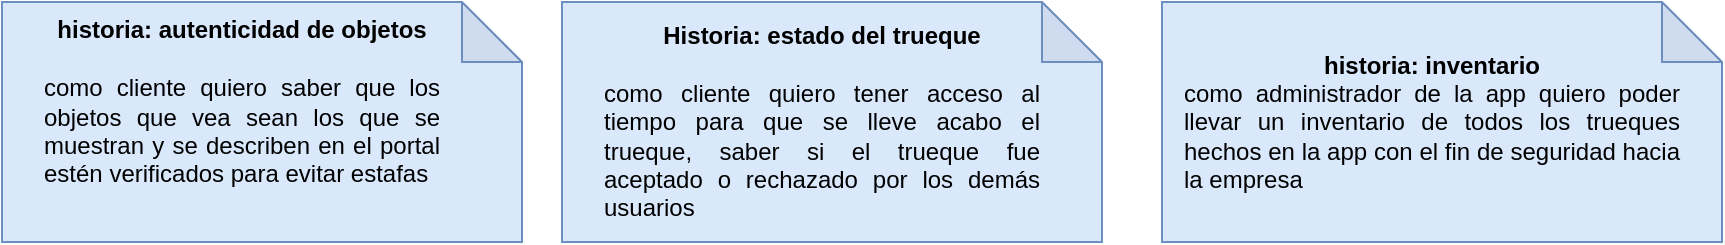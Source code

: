 <mxfile version="14.4.8" type="github"><diagram id="K58oK2-pPcFQ6CNzC6tc" name="Page-1"><mxGraphModel dx="868" dy="450" grid="1" gridSize="10" guides="1" tooltips="1" connect="1" arrows="1" fold="1" page="1" pageScale="1" pageWidth="827" pageHeight="1169" math="0" shadow="0"><root><mxCell id="0"/><mxCell id="1" parent="0"/><mxCell id="qWhiDRPswTqO27KE5i0R-1" value="" style="shape=note;whiteSpace=wrap;html=1;backgroundOutline=1;darkOpacity=0.05;fillColor=#dae8fc;strokeColor=#6c8ebf;" parent="1" vertex="1"><mxGeometry x="30" y="30" width="260" height="120" as="geometry"/></mxCell><mxCell id="qWhiDRPswTqO27KE5i0R-2" value="&lt;b&gt;historia: autenticidad de objetos&lt;/b&gt;&lt;br&gt;&lt;br&gt;&lt;div style=&quot;text-align: justify&quot;&gt;como cliente quiero saber que los objetos que vea sean los que se muestran y se describen en el portal estén verificados para evitar estafas&lt;/div&gt;" style="text;html=1;strokeColor=none;fillColor=none;align=center;verticalAlign=middle;whiteSpace=wrap;rounded=0;" parent="1" vertex="1"><mxGeometry x="50" y="40" width="200" height="80" as="geometry"/></mxCell><mxCell id="qWhiDRPswTqO27KE5i0R-4" value="" style="shape=note;whiteSpace=wrap;html=1;backgroundOutline=1;darkOpacity=0.05;fillColor=#dae8fc;strokeColor=#6c8ebf;" parent="1" vertex="1"><mxGeometry x="310" y="30" width="270" height="120" as="geometry"/></mxCell><mxCell id="qWhiDRPswTqO27KE5i0R-10" value="&lt;b&gt;Historia: estado del trueque&lt;/b&gt;&lt;br&gt;&lt;div style=&quot;text-align: justify&quot;&gt;&lt;br&gt;&lt;/div&gt;&lt;div style=&quot;text-align: justify&quot;&gt;como cliente quiero tener acceso al tiempo para que se lleve acabo el trueque, saber si el trueque fue aceptado o rechazado por los demás usuarios&lt;/div&gt;" style="text;html=1;strokeColor=none;fillColor=none;align=center;verticalAlign=middle;whiteSpace=wrap;rounded=0;" parent="1" vertex="1"><mxGeometry x="330" y="45" width="220" height="90" as="geometry"/></mxCell><mxCell id="qWhiDRPswTqO27KE5i0R-11" value="" style="shape=note;whiteSpace=wrap;html=1;backgroundOutline=1;darkOpacity=0.05;fillColor=#dae8fc;strokeColor=#6c8ebf;" parent="1" vertex="1"><mxGeometry x="610" y="30" width="280" height="120" as="geometry"/></mxCell><mxCell id="qWhiDRPswTqO27KE5i0R-13" value="&lt;b&gt;historia: inventario&lt;/b&gt;&lt;br&gt;&lt;div style=&quot;text-align: justify&quot;&gt;como administrador de la app quiero poder llevar un inventario de todos los trueques hechos en la app con el fin de seguridad hacia la empresa&amp;nbsp;&lt;/div&gt;" style="text;html=1;strokeColor=none;fillColor=none;align=center;verticalAlign=middle;whiteSpace=wrap;rounded=0;" parent="1" vertex="1"><mxGeometry x="620" y="40" width="250" height="100" as="geometry"/></mxCell></root></mxGraphModel></diagram></mxfile>